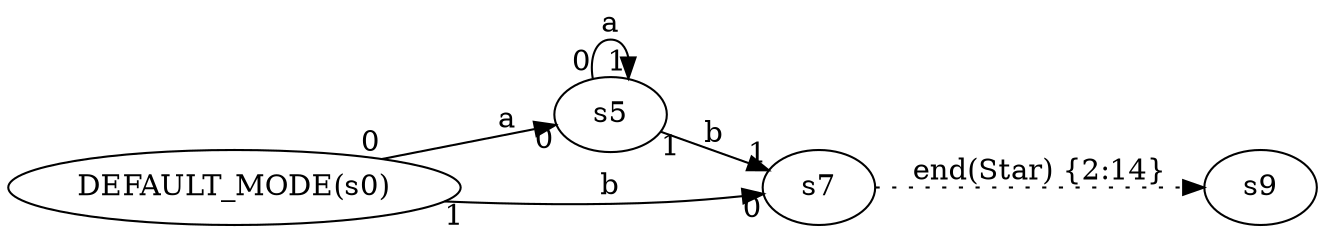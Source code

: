 digraph ATN {
  rankdir=LR;

  "DEFAULT_MODE(s0)" -> s5 [label=a taillabel=0 headlabel=0]
  s5 -> s5 [label=a taillabel=0 headlabel=1]
  s5 -> s7 [label=b taillabel=1 headlabel=1]
  s7 -> s9 [label="end(Star) {2:14}" style=dotted]
  "DEFAULT_MODE(s0)" -> s7 [label=b taillabel=1 headlabel=0]
}